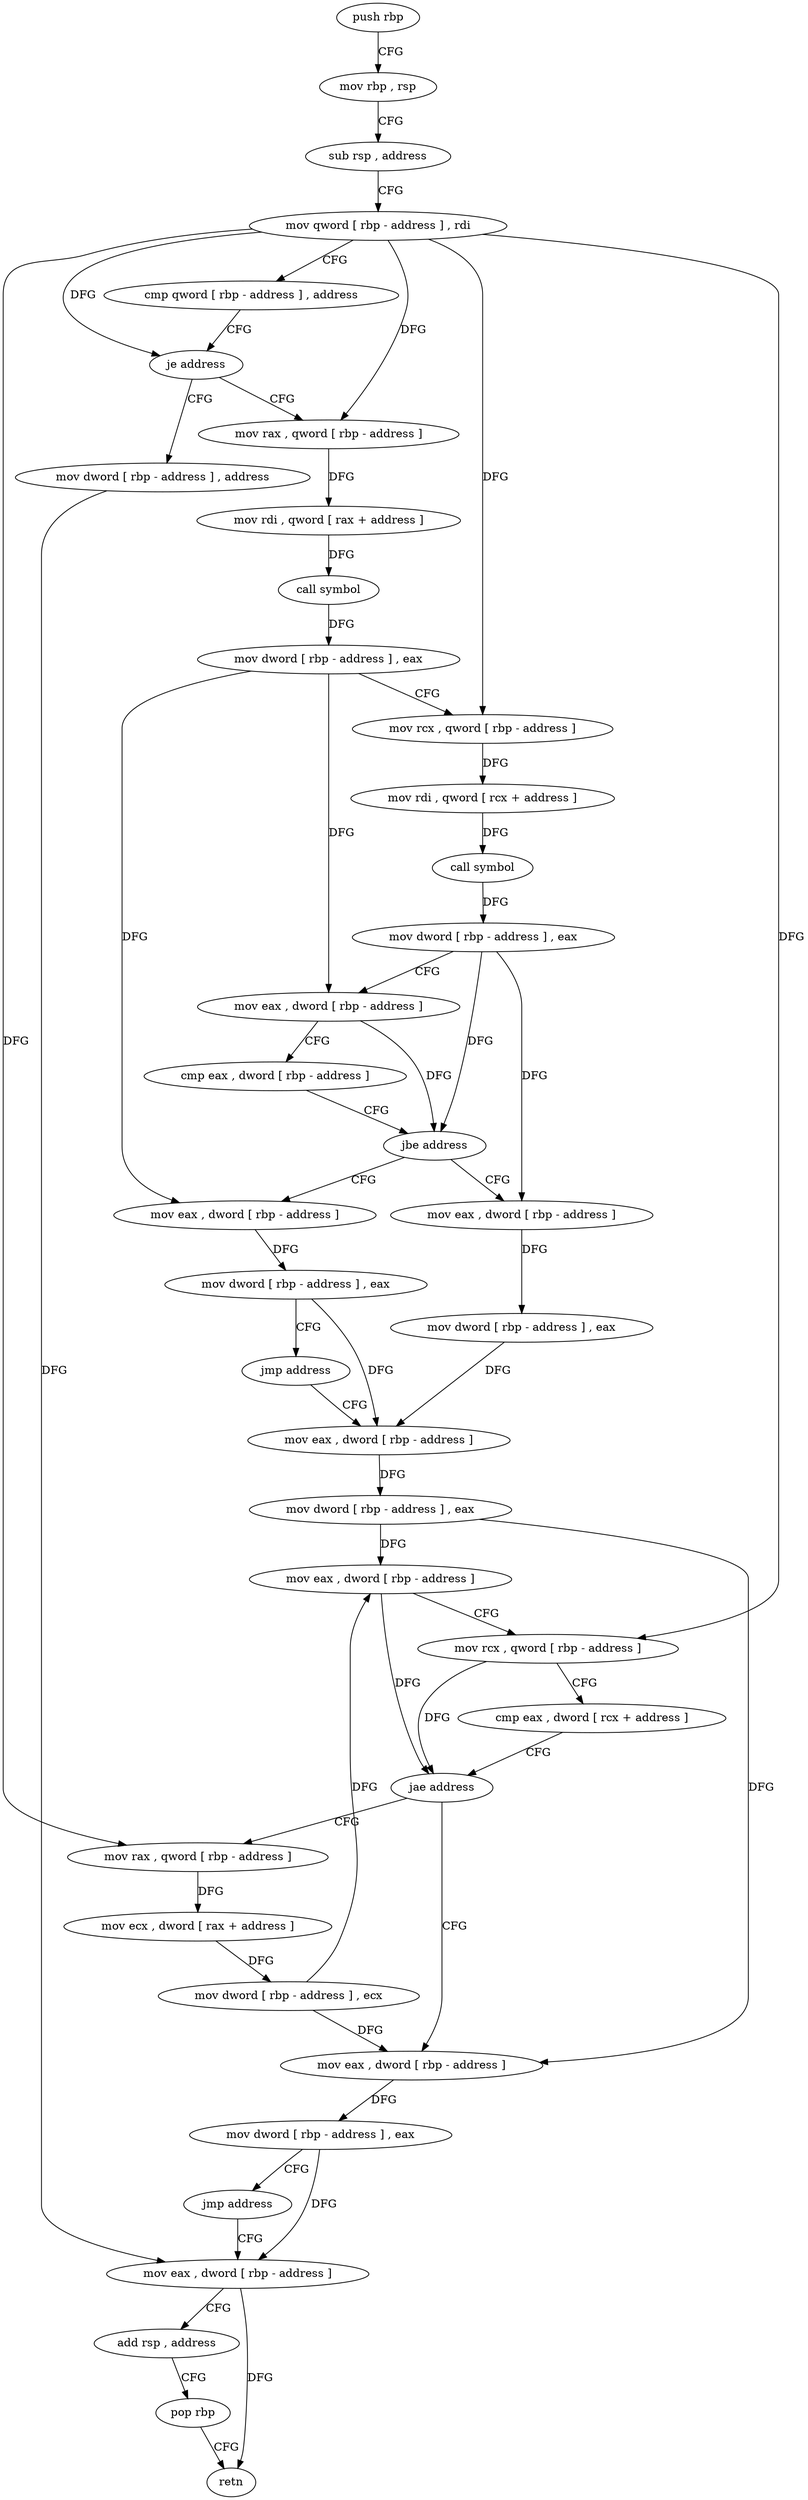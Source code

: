 digraph "func" {
"4241392" [label = "push rbp" ]
"4241393" [label = "mov rbp , rsp" ]
"4241396" [label = "sub rsp , address" ]
"4241400" [label = "mov qword [ rbp - address ] , rdi" ]
"4241404" [label = "cmp qword [ rbp - address ] , address" ]
"4241409" [label = "je address" ]
"4241525" [label = "mov dword [ rbp - address ] , address" ]
"4241415" [label = "mov rax , qword [ rbp - address ]" ]
"4241532" [label = "mov eax , dword [ rbp - address ]" ]
"4241419" [label = "mov rdi , qword [ rax + address ]" ]
"4241426" [label = "call symbol" ]
"4241431" [label = "mov dword [ rbp - address ] , eax" ]
"4241434" [label = "mov rcx , qword [ rbp - address ]" ]
"4241438" [label = "mov rdi , qword [ rcx + address ]" ]
"4241445" [label = "call symbol" ]
"4241450" [label = "mov dword [ rbp - address ] , eax" ]
"4241453" [label = "mov eax , dword [ rbp - address ]" ]
"4241456" [label = "cmp eax , dword [ rbp - address ]" ]
"4241459" [label = "jbe address" ]
"4241476" [label = "mov eax , dword [ rbp - address ]" ]
"4241465" [label = "mov eax , dword [ rbp - address ]" ]
"4241479" [label = "mov dword [ rbp - address ] , eax" ]
"4241482" [label = "mov eax , dword [ rbp - address ]" ]
"4241468" [label = "mov dword [ rbp - address ] , eax" ]
"4241471" [label = "jmp address" ]
"4241514" [label = "mov eax , dword [ rbp - address ]" ]
"4241517" [label = "mov dword [ rbp - address ] , eax" ]
"4241520" [label = "jmp address" ]
"4241504" [label = "mov rax , qword [ rbp - address ]" ]
"4241508" [label = "mov ecx , dword [ rax + address ]" ]
"4241511" [label = "mov dword [ rbp - address ] , ecx" ]
"4241485" [label = "mov dword [ rbp - address ] , eax" ]
"4241488" [label = "mov eax , dword [ rbp - address ]" ]
"4241491" [label = "mov rcx , qword [ rbp - address ]" ]
"4241495" [label = "cmp eax , dword [ rcx + address ]" ]
"4241498" [label = "jae address" ]
"4241535" [label = "add rsp , address" ]
"4241539" [label = "pop rbp" ]
"4241540" [label = "retn" ]
"4241392" -> "4241393" [ label = "CFG" ]
"4241393" -> "4241396" [ label = "CFG" ]
"4241396" -> "4241400" [ label = "CFG" ]
"4241400" -> "4241404" [ label = "CFG" ]
"4241400" -> "4241409" [ label = "DFG" ]
"4241400" -> "4241415" [ label = "DFG" ]
"4241400" -> "4241434" [ label = "DFG" ]
"4241400" -> "4241491" [ label = "DFG" ]
"4241400" -> "4241504" [ label = "DFG" ]
"4241404" -> "4241409" [ label = "CFG" ]
"4241409" -> "4241525" [ label = "CFG" ]
"4241409" -> "4241415" [ label = "CFG" ]
"4241525" -> "4241532" [ label = "DFG" ]
"4241415" -> "4241419" [ label = "DFG" ]
"4241532" -> "4241535" [ label = "CFG" ]
"4241532" -> "4241540" [ label = "DFG" ]
"4241419" -> "4241426" [ label = "DFG" ]
"4241426" -> "4241431" [ label = "DFG" ]
"4241431" -> "4241434" [ label = "CFG" ]
"4241431" -> "4241453" [ label = "DFG" ]
"4241431" -> "4241465" [ label = "DFG" ]
"4241434" -> "4241438" [ label = "DFG" ]
"4241438" -> "4241445" [ label = "DFG" ]
"4241445" -> "4241450" [ label = "DFG" ]
"4241450" -> "4241453" [ label = "CFG" ]
"4241450" -> "4241459" [ label = "DFG" ]
"4241450" -> "4241476" [ label = "DFG" ]
"4241453" -> "4241456" [ label = "CFG" ]
"4241453" -> "4241459" [ label = "DFG" ]
"4241456" -> "4241459" [ label = "CFG" ]
"4241459" -> "4241476" [ label = "CFG" ]
"4241459" -> "4241465" [ label = "CFG" ]
"4241476" -> "4241479" [ label = "DFG" ]
"4241465" -> "4241468" [ label = "DFG" ]
"4241479" -> "4241482" [ label = "DFG" ]
"4241482" -> "4241485" [ label = "DFG" ]
"4241468" -> "4241471" [ label = "CFG" ]
"4241468" -> "4241482" [ label = "DFG" ]
"4241471" -> "4241482" [ label = "CFG" ]
"4241514" -> "4241517" [ label = "DFG" ]
"4241517" -> "4241520" [ label = "CFG" ]
"4241517" -> "4241532" [ label = "DFG" ]
"4241520" -> "4241532" [ label = "CFG" ]
"4241504" -> "4241508" [ label = "DFG" ]
"4241508" -> "4241511" [ label = "DFG" ]
"4241511" -> "4241514" [ label = "DFG" ]
"4241511" -> "4241488" [ label = "DFG" ]
"4241485" -> "4241488" [ label = "DFG" ]
"4241485" -> "4241514" [ label = "DFG" ]
"4241488" -> "4241491" [ label = "CFG" ]
"4241488" -> "4241498" [ label = "DFG" ]
"4241491" -> "4241495" [ label = "CFG" ]
"4241491" -> "4241498" [ label = "DFG" ]
"4241495" -> "4241498" [ label = "CFG" ]
"4241498" -> "4241514" [ label = "CFG" ]
"4241498" -> "4241504" [ label = "CFG" ]
"4241535" -> "4241539" [ label = "CFG" ]
"4241539" -> "4241540" [ label = "CFG" ]
}
